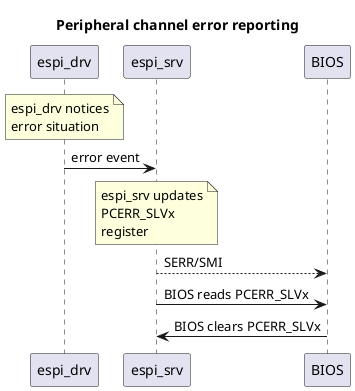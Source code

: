 @startuml PCR_PC
title Peripheral channel error reporting
note over espi_drv
espi_drv notices
error situation
end rnote
espi_drv -> espi_srv : error event
note over espi_srv
espi_srv updates
PCERR_SLVx
register
end note
espi_srv --> BIOS : SERR/SMI
espi_srv -> BIOS : BIOS reads PCERR_SLVx
BIOS -> espi_srv : BIOS clears PCERR_SLVx
@enduml

@startuml PCR_FC
title Flash channel error reporting
note over espi_drv
espi_drv notices
error situation
end rnote
espi_drv -> espi_srv : error event
note over espi_srv
espi_srv updates
FCERR_SLV0
register
end note
espi_srv --> BIOS : SERR/SMI
espi_srv -> BIOS : BIOS reads FCERR_SLV0
BIOS -> espi_srv : BIOS clears FCERR_SLV0
@enduml

@startuml PCR VW
title VW channel error reporting
note over espi_srv
espi service 
notices
error situation
end rnote
note over espi_srv
espi_srv updates
VWERR_SLVx
register
end note
espi_srv --> BIOS : SERR/SMI
espi_srv -> BIOS : BIOS reads VWERR_SLVx
BIOS -> espi_srv : BIOS clears VWERR_SLVx
@enduml

@startuml PCR LNK
title HW Link layer error reporting
note over espi_hw
espi link layer 
notices
error situation
end rnote
espi_hw -> espi_srv : espi_link_err_int event
note over espi_srv
espi_srv updates
LNKERR_SLVx
register
end note
espi_srv --> BIOS : SERR/SMI
espi_srv -> BIOS : BIOS reads LNKERR_SLVx
BIOS -> espi_srv : BIOS clears LNKERR_SLVx
@enduml
